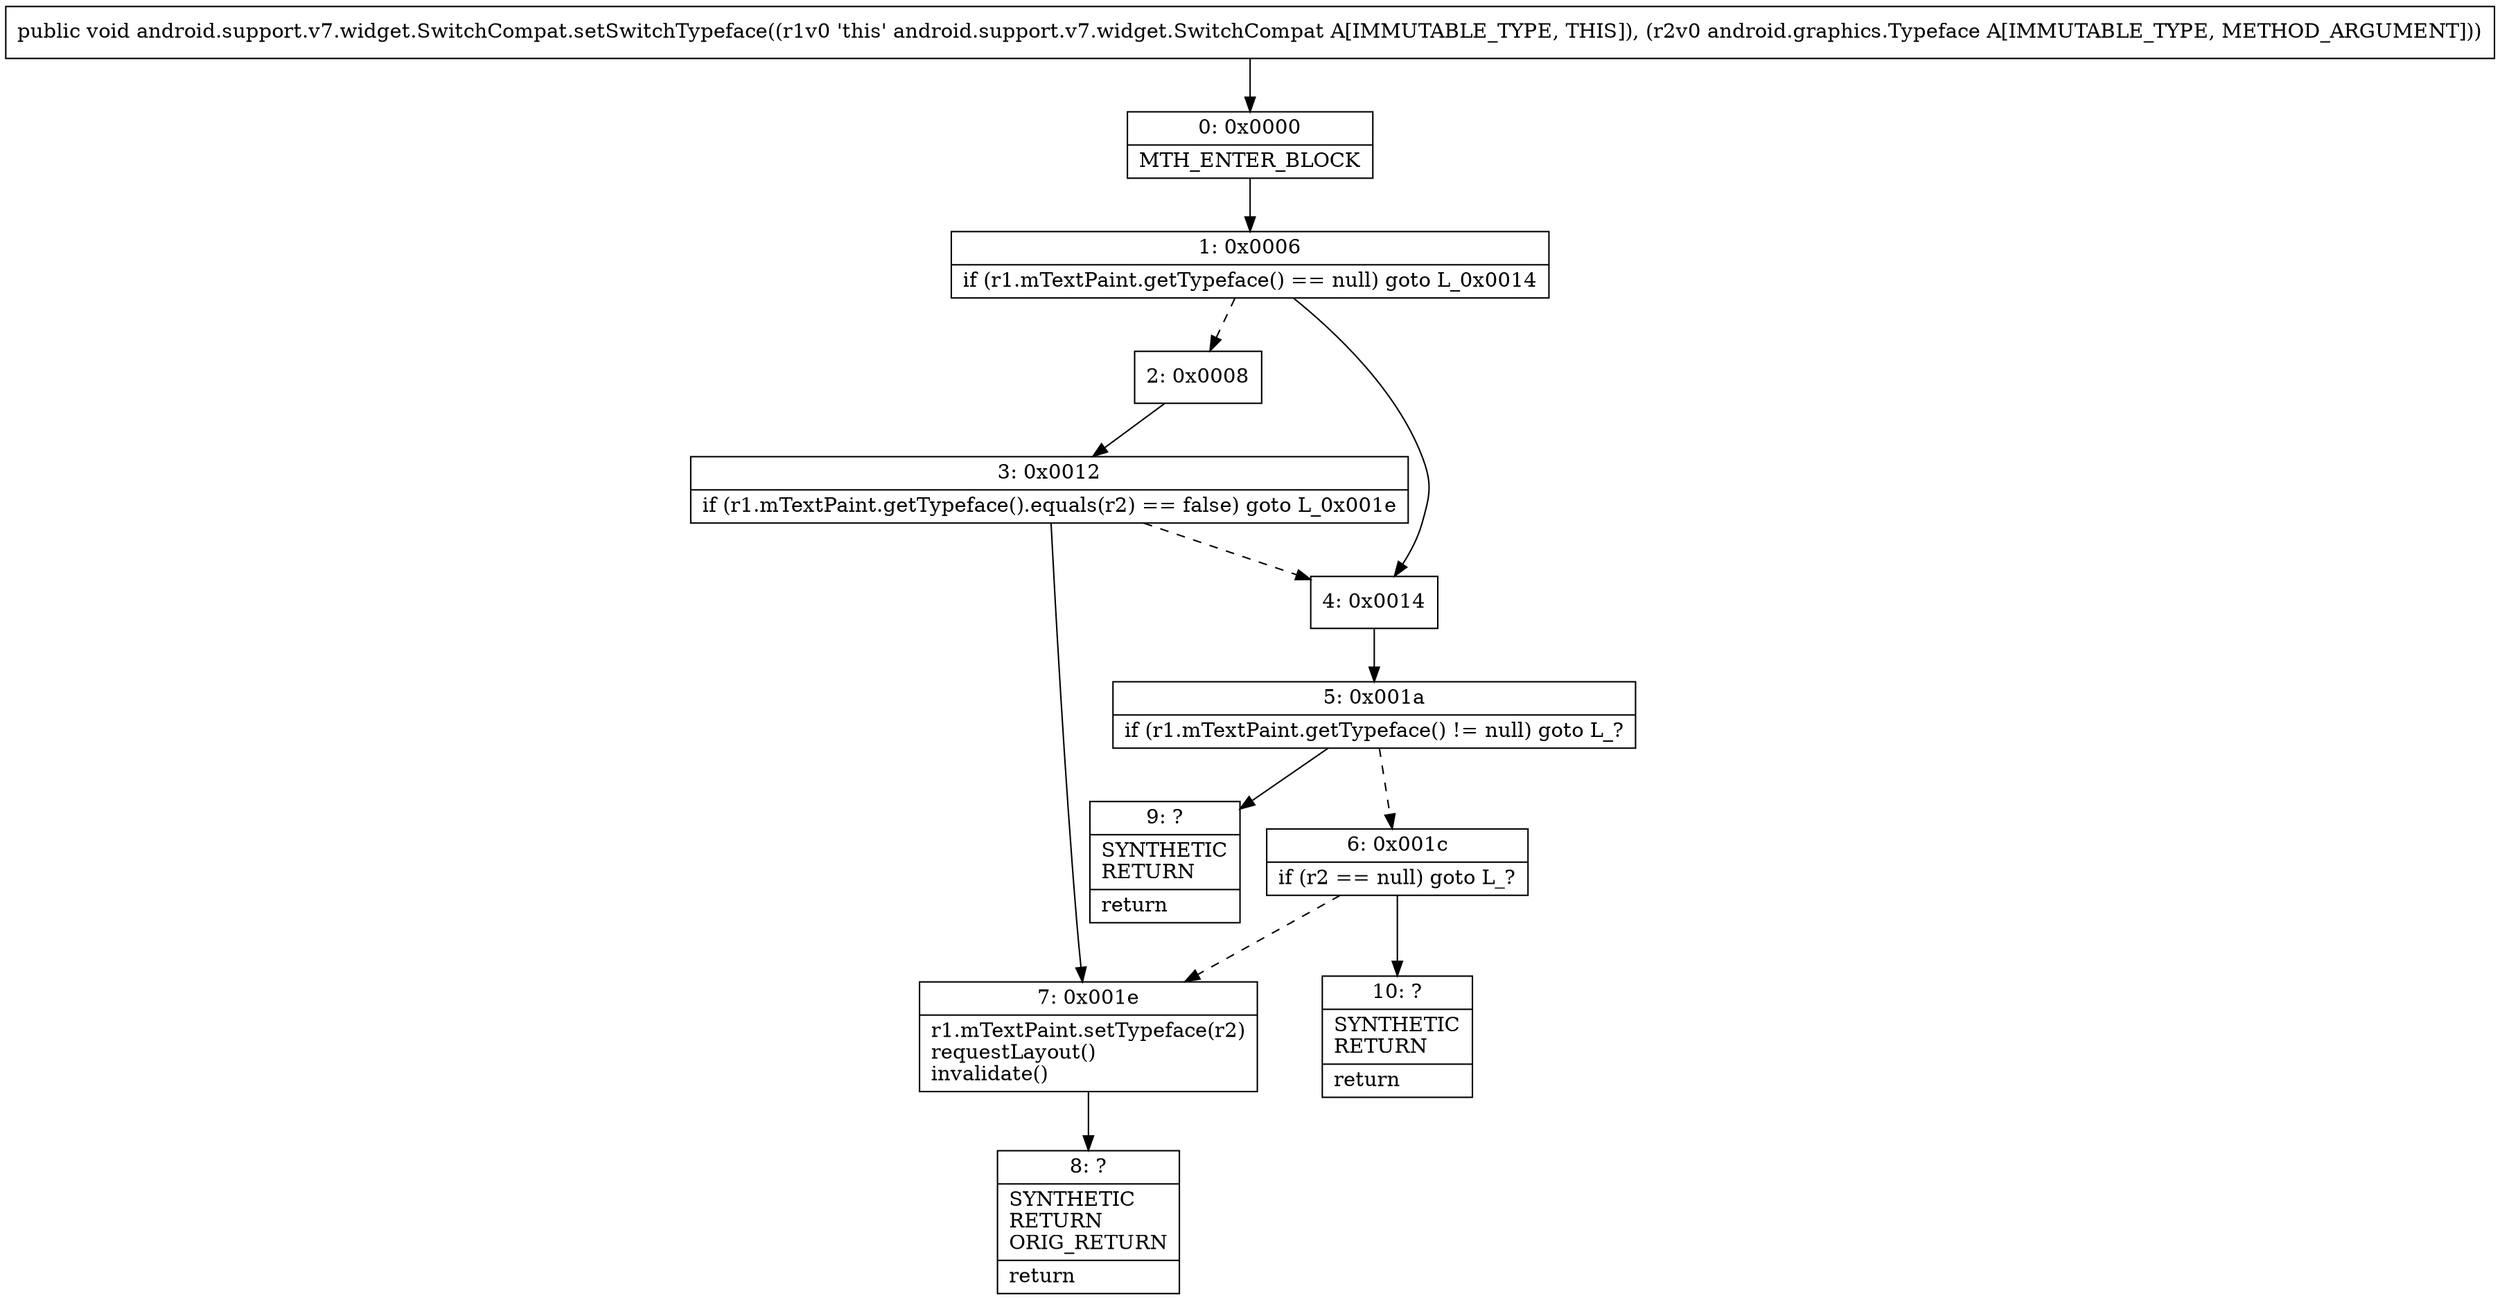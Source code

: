 digraph "CFG forandroid.support.v7.widget.SwitchCompat.setSwitchTypeface(Landroid\/graphics\/Typeface;)V" {
Node_0 [shape=record,label="{0\:\ 0x0000|MTH_ENTER_BLOCK\l}"];
Node_1 [shape=record,label="{1\:\ 0x0006|if (r1.mTextPaint.getTypeface() == null) goto L_0x0014\l}"];
Node_2 [shape=record,label="{2\:\ 0x0008}"];
Node_3 [shape=record,label="{3\:\ 0x0012|if (r1.mTextPaint.getTypeface().equals(r2) == false) goto L_0x001e\l}"];
Node_4 [shape=record,label="{4\:\ 0x0014}"];
Node_5 [shape=record,label="{5\:\ 0x001a|if (r1.mTextPaint.getTypeface() != null) goto L_?\l}"];
Node_6 [shape=record,label="{6\:\ 0x001c|if (r2 == null) goto L_?\l}"];
Node_7 [shape=record,label="{7\:\ 0x001e|r1.mTextPaint.setTypeface(r2)\lrequestLayout()\linvalidate()\l}"];
Node_8 [shape=record,label="{8\:\ ?|SYNTHETIC\lRETURN\lORIG_RETURN\l|return\l}"];
Node_9 [shape=record,label="{9\:\ ?|SYNTHETIC\lRETURN\l|return\l}"];
Node_10 [shape=record,label="{10\:\ ?|SYNTHETIC\lRETURN\l|return\l}"];
MethodNode[shape=record,label="{public void android.support.v7.widget.SwitchCompat.setSwitchTypeface((r1v0 'this' android.support.v7.widget.SwitchCompat A[IMMUTABLE_TYPE, THIS]), (r2v0 android.graphics.Typeface A[IMMUTABLE_TYPE, METHOD_ARGUMENT])) }"];
MethodNode -> Node_0;
Node_0 -> Node_1;
Node_1 -> Node_2[style=dashed];
Node_1 -> Node_4;
Node_2 -> Node_3;
Node_3 -> Node_4[style=dashed];
Node_3 -> Node_7;
Node_4 -> Node_5;
Node_5 -> Node_6[style=dashed];
Node_5 -> Node_9;
Node_6 -> Node_7[style=dashed];
Node_6 -> Node_10;
Node_7 -> Node_8;
}

